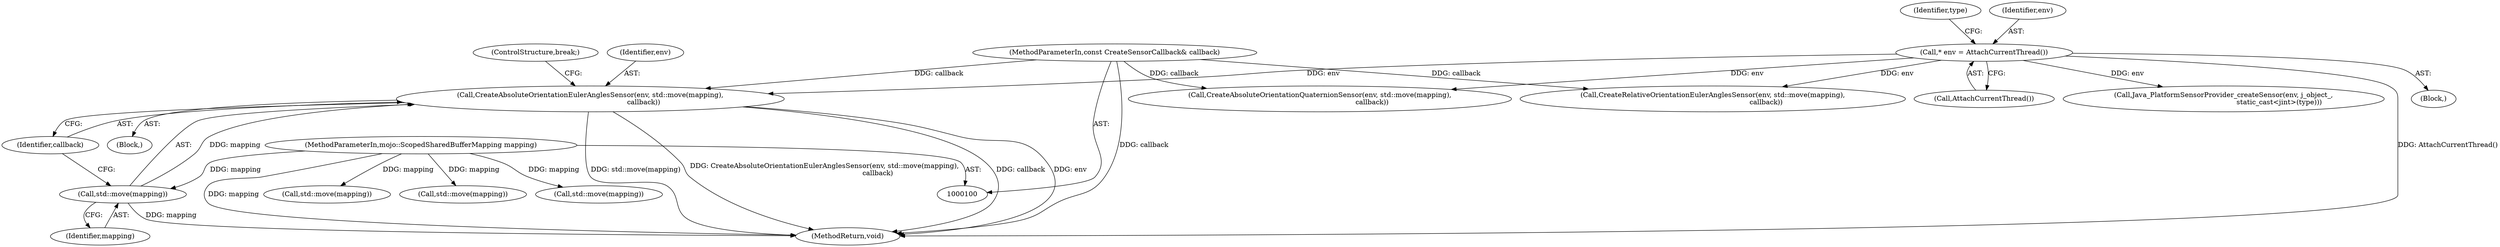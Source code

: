 digraph "0_Chrome_c0c8978849ac57e4ecd613ddc8ff7852a2054734_18@pointer" {
"1000113" [label="(Call,CreateAbsoluteOrientationEulerAnglesSensor(env, std::move(mapping),\n                                                 callback))"];
"1000106" [label="(Call,* env = AttachCurrentThread())"];
"1000115" [label="(Call,std::move(mapping))"];
"1000102" [label="(MethodParameterIn,mojo::ScopedSharedBufferMapping mapping)"];
"1000103" [label="(MethodParameterIn,const CreateSensorCallback& callback)"];
"1000122" [label="(Call,std::move(mapping))"];
"1000104" [label="(Block,)"];
"1000111" [label="(Block,)"];
"1000117" [label="(Identifier,callback)"];
"1000110" [label="(Identifier,type)"];
"1000113" [label="(Call,CreateAbsoluteOrientationEulerAnglesSensor(env, std::move(mapping),\n                                                 callback))"];
"1000120" [label="(Call,CreateAbsoluteOrientationQuaternionSensor(env, std::move(mapping),\n                                                callback))"];
"1000161" [label="(Call,std::move(mapping))"];
"1000118" [label="(ControlStructure,break;)"];
"1000138" [label="(Call,Java_PlatformSensorProvider_createSensor(env, j_object_,\n                                                   static_cast<jint>(type)))"];
"1000108" [label="(Call,AttachCurrentThread())"];
"1000169" [label="(MethodReturn,void)"];
"1000129" [label="(Call,std::move(mapping))"];
"1000107" [label="(Identifier,env)"];
"1000127" [label="(Call,CreateRelativeOrientationEulerAnglesSensor(env, std::move(mapping),\n                                                 callback))"];
"1000103" [label="(MethodParameterIn,const CreateSensorCallback& callback)"];
"1000106" [label="(Call,* env = AttachCurrentThread())"];
"1000102" [label="(MethodParameterIn,mojo::ScopedSharedBufferMapping mapping)"];
"1000116" [label="(Identifier,mapping)"];
"1000115" [label="(Call,std::move(mapping))"];
"1000114" [label="(Identifier,env)"];
"1000113" -> "1000111"  [label="AST: "];
"1000113" -> "1000117"  [label="CFG: "];
"1000114" -> "1000113"  [label="AST: "];
"1000115" -> "1000113"  [label="AST: "];
"1000117" -> "1000113"  [label="AST: "];
"1000118" -> "1000113"  [label="CFG: "];
"1000113" -> "1000169"  [label="DDG: callback"];
"1000113" -> "1000169"  [label="DDG: env"];
"1000113" -> "1000169"  [label="DDG: std::move(mapping)"];
"1000113" -> "1000169"  [label="DDG: CreateAbsoluteOrientationEulerAnglesSensor(env, std::move(mapping),\n                                                 callback)"];
"1000106" -> "1000113"  [label="DDG: env"];
"1000115" -> "1000113"  [label="DDG: mapping"];
"1000103" -> "1000113"  [label="DDG: callback"];
"1000106" -> "1000104"  [label="AST: "];
"1000106" -> "1000108"  [label="CFG: "];
"1000107" -> "1000106"  [label="AST: "];
"1000108" -> "1000106"  [label="AST: "];
"1000110" -> "1000106"  [label="CFG: "];
"1000106" -> "1000169"  [label="DDG: AttachCurrentThread()"];
"1000106" -> "1000120"  [label="DDG: env"];
"1000106" -> "1000127"  [label="DDG: env"];
"1000106" -> "1000138"  [label="DDG: env"];
"1000115" -> "1000116"  [label="CFG: "];
"1000116" -> "1000115"  [label="AST: "];
"1000117" -> "1000115"  [label="CFG: "];
"1000115" -> "1000169"  [label="DDG: mapping"];
"1000102" -> "1000115"  [label="DDG: mapping"];
"1000102" -> "1000100"  [label="AST: "];
"1000102" -> "1000169"  [label="DDG: mapping"];
"1000102" -> "1000122"  [label="DDG: mapping"];
"1000102" -> "1000129"  [label="DDG: mapping"];
"1000102" -> "1000161"  [label="DDG: mapping"];
"1000103" -> "1000100"  [label="AST: "];
"1000103" -> "1000169"  [label="DDG: callback"];
"1000103" -> "1000120"  [label="DDG: callback"];
"1000103" -> "1000127"  [label="DDG: callback"];
}
